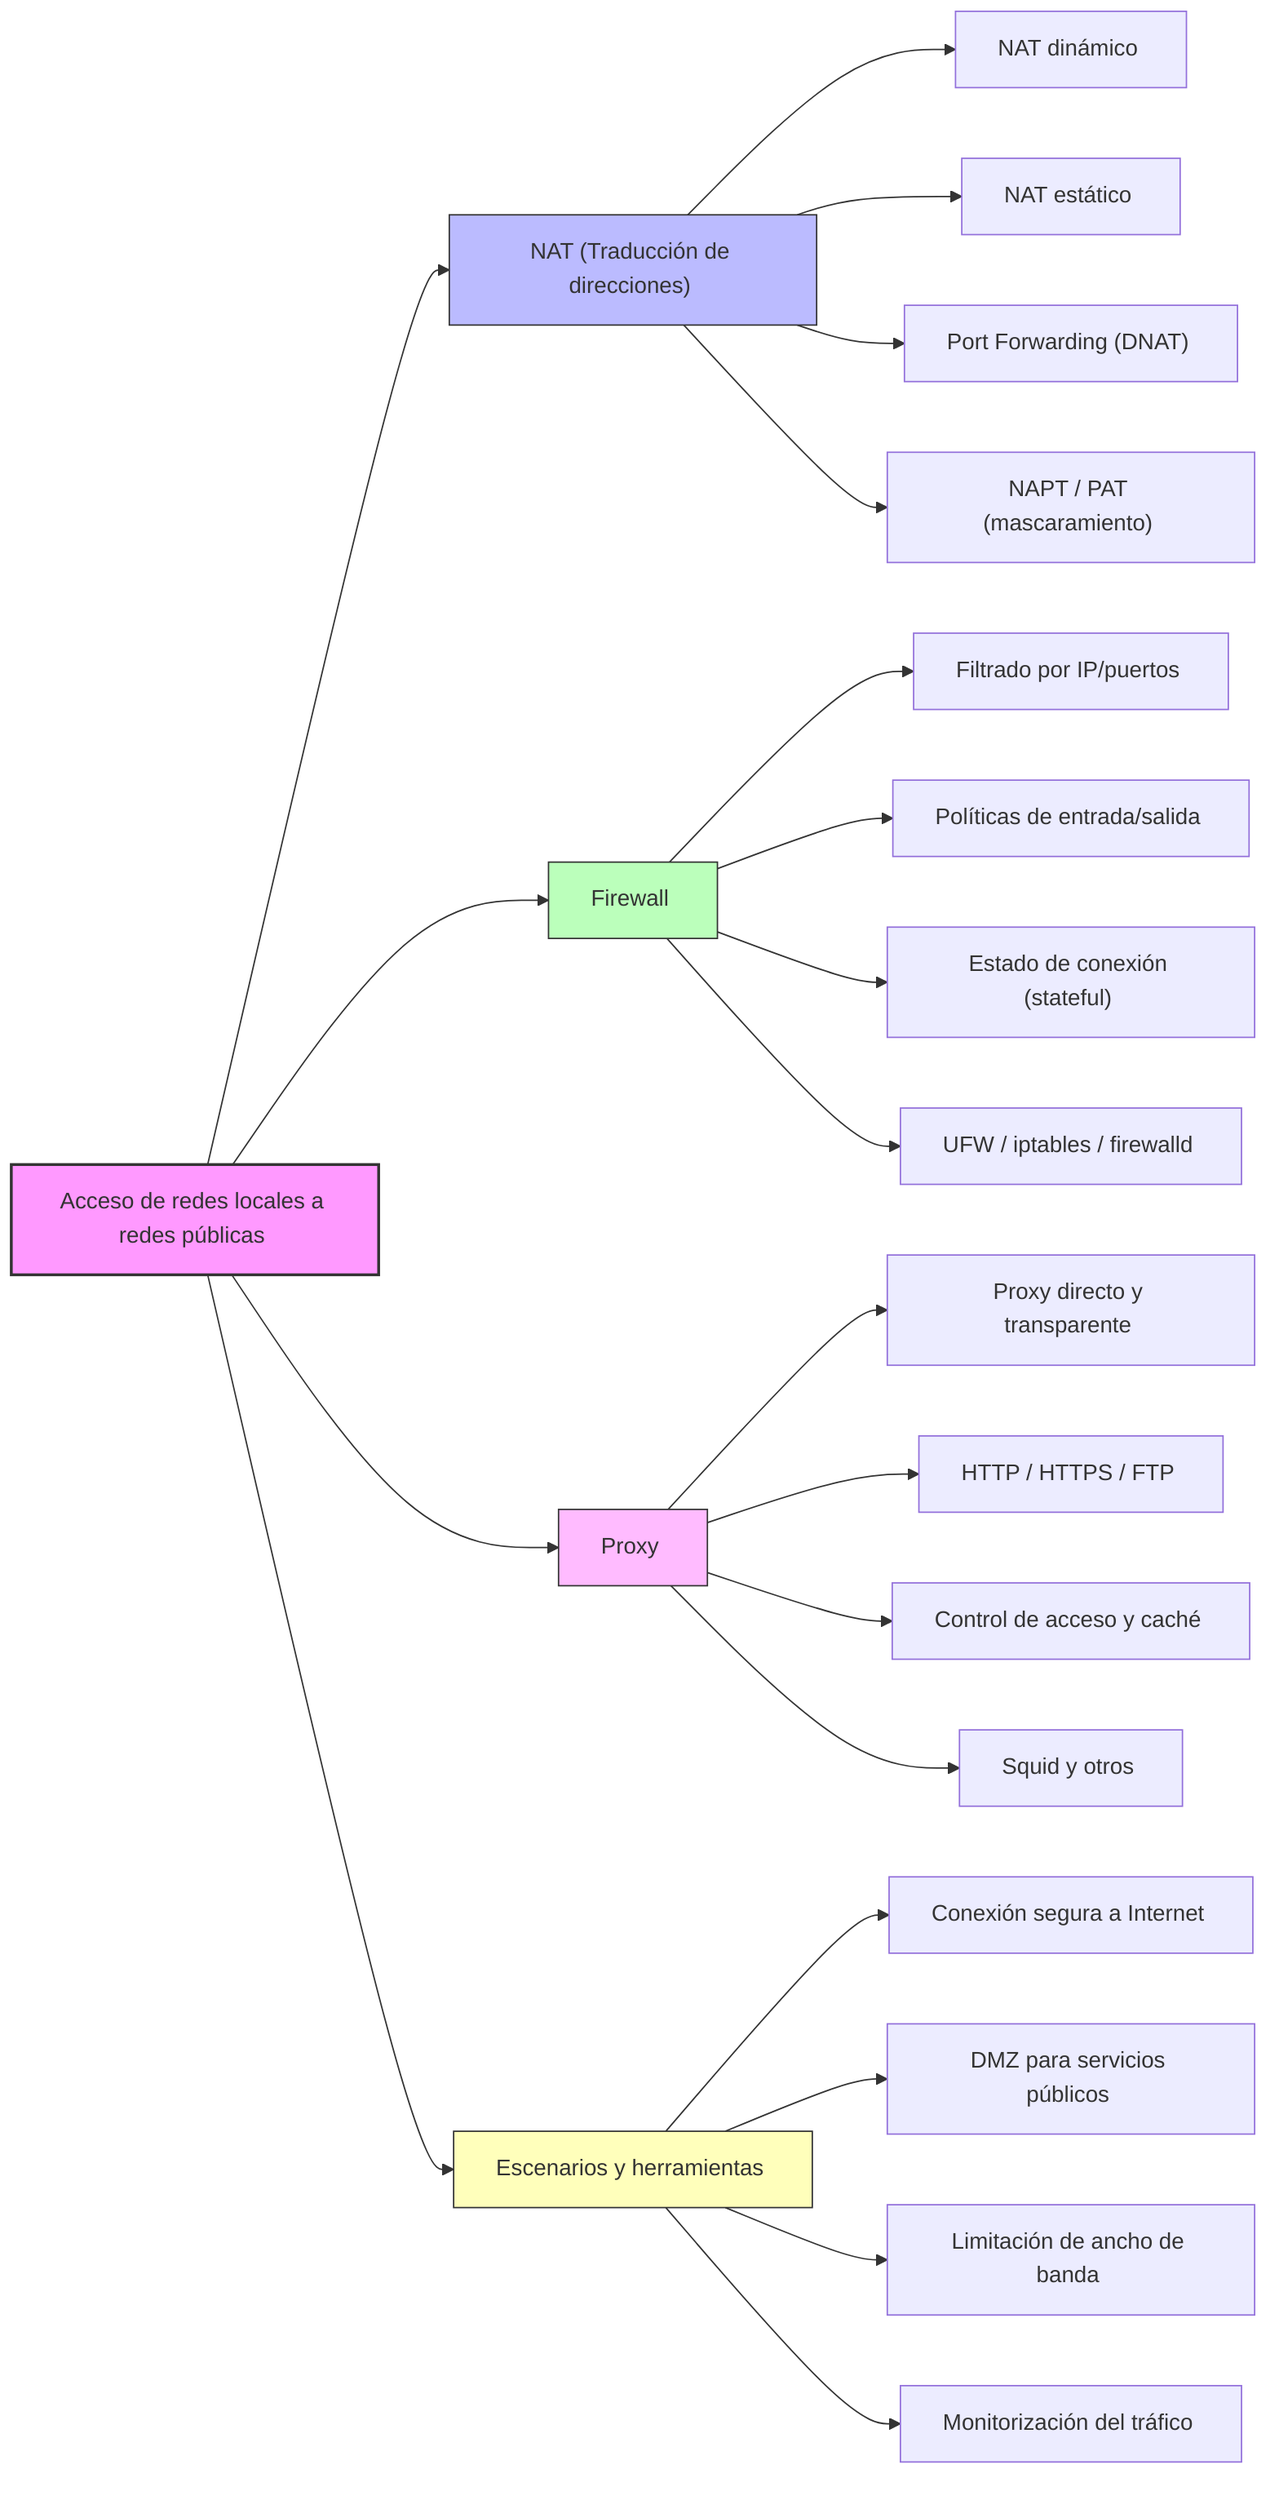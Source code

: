 graph LR
    A[Acceso de redes locales a redes públicas&nbsp;] --> B["NAT (Traducción de direcciones)"&nbsp;]
    A --> C[Firewall&nbsp;]
    A --> D[Proxy&nbsp;]
    A --> E[Escenarios y herramientas&nbsp;]

    B --> B1[NAT dinámico&nbsp;]
    B --> B2[NAT estático&nbsp;]
    B --> B3["Port Forwarding (DNAT)"&nbsp;]
    B --> B4["NAPT / PAT (mascaramiento)"&nbsp;]

    C --> C1[Filtrado por IP/puertos&nbsp;]
    C --> C2[Políticas de entrada/salida&nbsp;]
    C --> C3["Estado de conexión (stateful)"&nbsp;]
    C --> C4[UFW / iptables / firewalld&nbsp;]

    D --> D1[Proxy directo y transparente&nbsp;]
    D --> D2[HTTP / HTTPS / FTP&nbsp;]
    D --> D3[Control de acceso y caché&nbsp;]
    D --> D4[Squid y otros&nbsp;]

    E --> E1[Conexión segura a Internet&nbsp;]
    E --> E2[DMZ para servicios públicos&nbsp;]
    E --> E3[Limitación de ancho de banda&nbsp;]
    E --> E4[Monitorización del tráfico&nbsp;]

    style A fill:#f9f,stroke:#333,stroke-width:2px
    style B fill:#bbf,stroke:#333,stroke-width:1px
    style C fill:#bfb,stroke:#333,stroke-width:1px
    style D fill:#fbf,stroke:#333,stroke-width:1px
    style E fill:#ffb,stroke:#333,stroke-width:1px